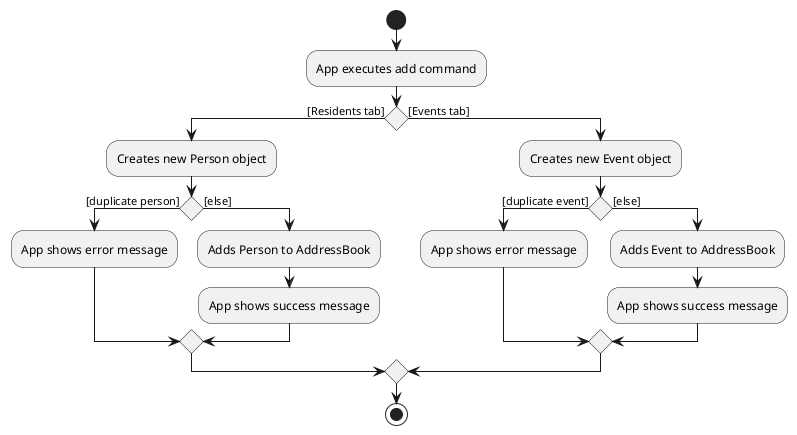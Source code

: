 @startuml
start
:App executes add command;

'Since the beta syntax does not support placing the condition outside the
'diamond we place it as the true branch instead.

if () then ([Residents tab])
    :Creates new Person object;
    if () then ([duplicate person])
        :App shows error message;
    else ([else])
        :Adds Person to AddressBook;
        :App shows success message;
    endif
else([Events tab])
    :Creates new Event object;
    if () then ([duplicate event])
        :App shows error message;
    else ([else])
        :Adds Event to AddressBook;
        :App shows success message;
endif
endif
stop
@enduml
